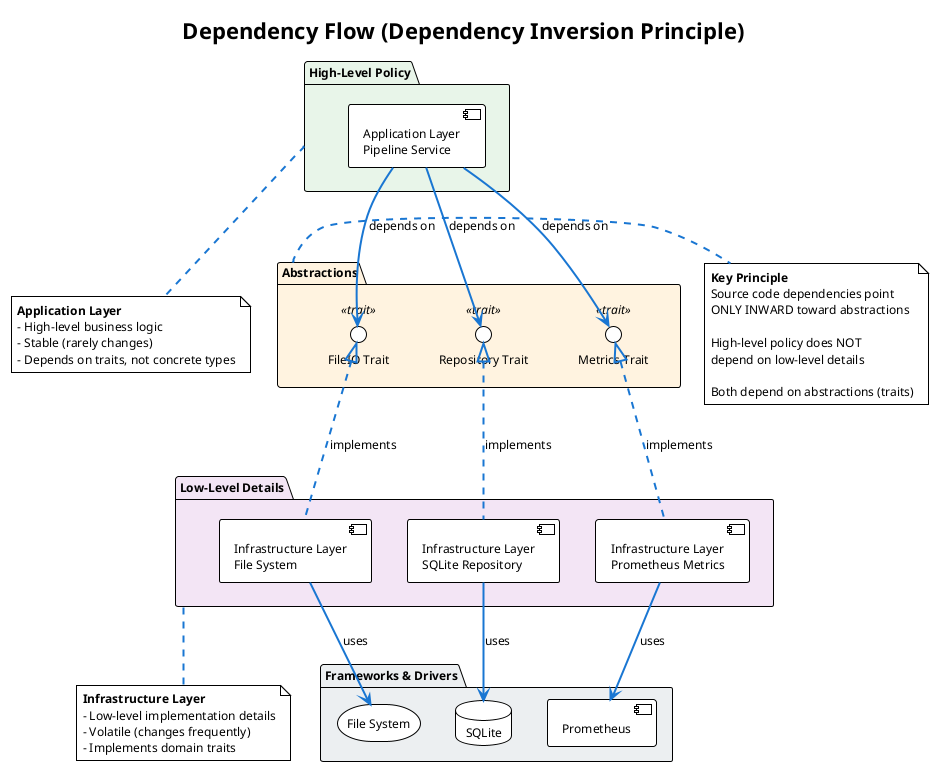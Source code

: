 @startuml dependency-flow
!theme plain
skinparam defaultFontName Arial
skinparam defaultFontSize 12
skinparam arrowThickness 2
skinparam arrowColor #1976D2

title Dependency Flow (Dependency Inversion Principle)

package "High-Level Policy" as high #E8F5E9 {
  [Application Layer\nPipeline Service] as app
}

package "Abstractions" as abstractions #FFF3E0 {
  interface "Repository Trait" as repo_trait <<trait>>
  interface "FileIO Trait" as file_trait <<trait>>
  interface "Metrics Trait" as metrics_trait <<trait>>
}

package "Low-Level Details" as low #F3E5F5 {
  [Infrastructure Layer\nSQLite Repository] as sqlite
  [Infrastructure Layer\nFile System] as file_system
  [Infrastructure Layer\nPrometheus Metrics] as prometheus
}

package "Frameworks & Drivers" as frameworks #ECEFF1 {
  database "SQLite" as db
  storage "File System" as fs
  component "Prometheus" as prom
}

' Dependencies point inward (toward abstractions)
app -down-> repo_trait : depends on
app -down-> file_trait : depends on
app -down-> metrics_trait : depends on

sqlite .up.|> repo_trait : implements
file_system .up.|> file_trait : implements
prometheus .up.|> metrics_trait : implements

sqlite -down-> db : uses
file_system -down-> fs : uses
prometheus -down-> prom : uses

note right of abstractions
  **Key Principle**
  Source code dependencies point
  ONLY INWARD toward abstractions

  High-level policy does NOT
  depend on low-level details

  Both depend on abstractions (traits)
end note

note bottom of high
  **Application Layer**
  - High-level business logic
  - Stable (rarely changes)
  - Depends on traits, not concrete types
end note

note bottom of low
  **Infrastructure Layer**
  - Low-level implementation details
  - Volatile (changes frequently)
  - Implements domain traits
end note

@enduml
